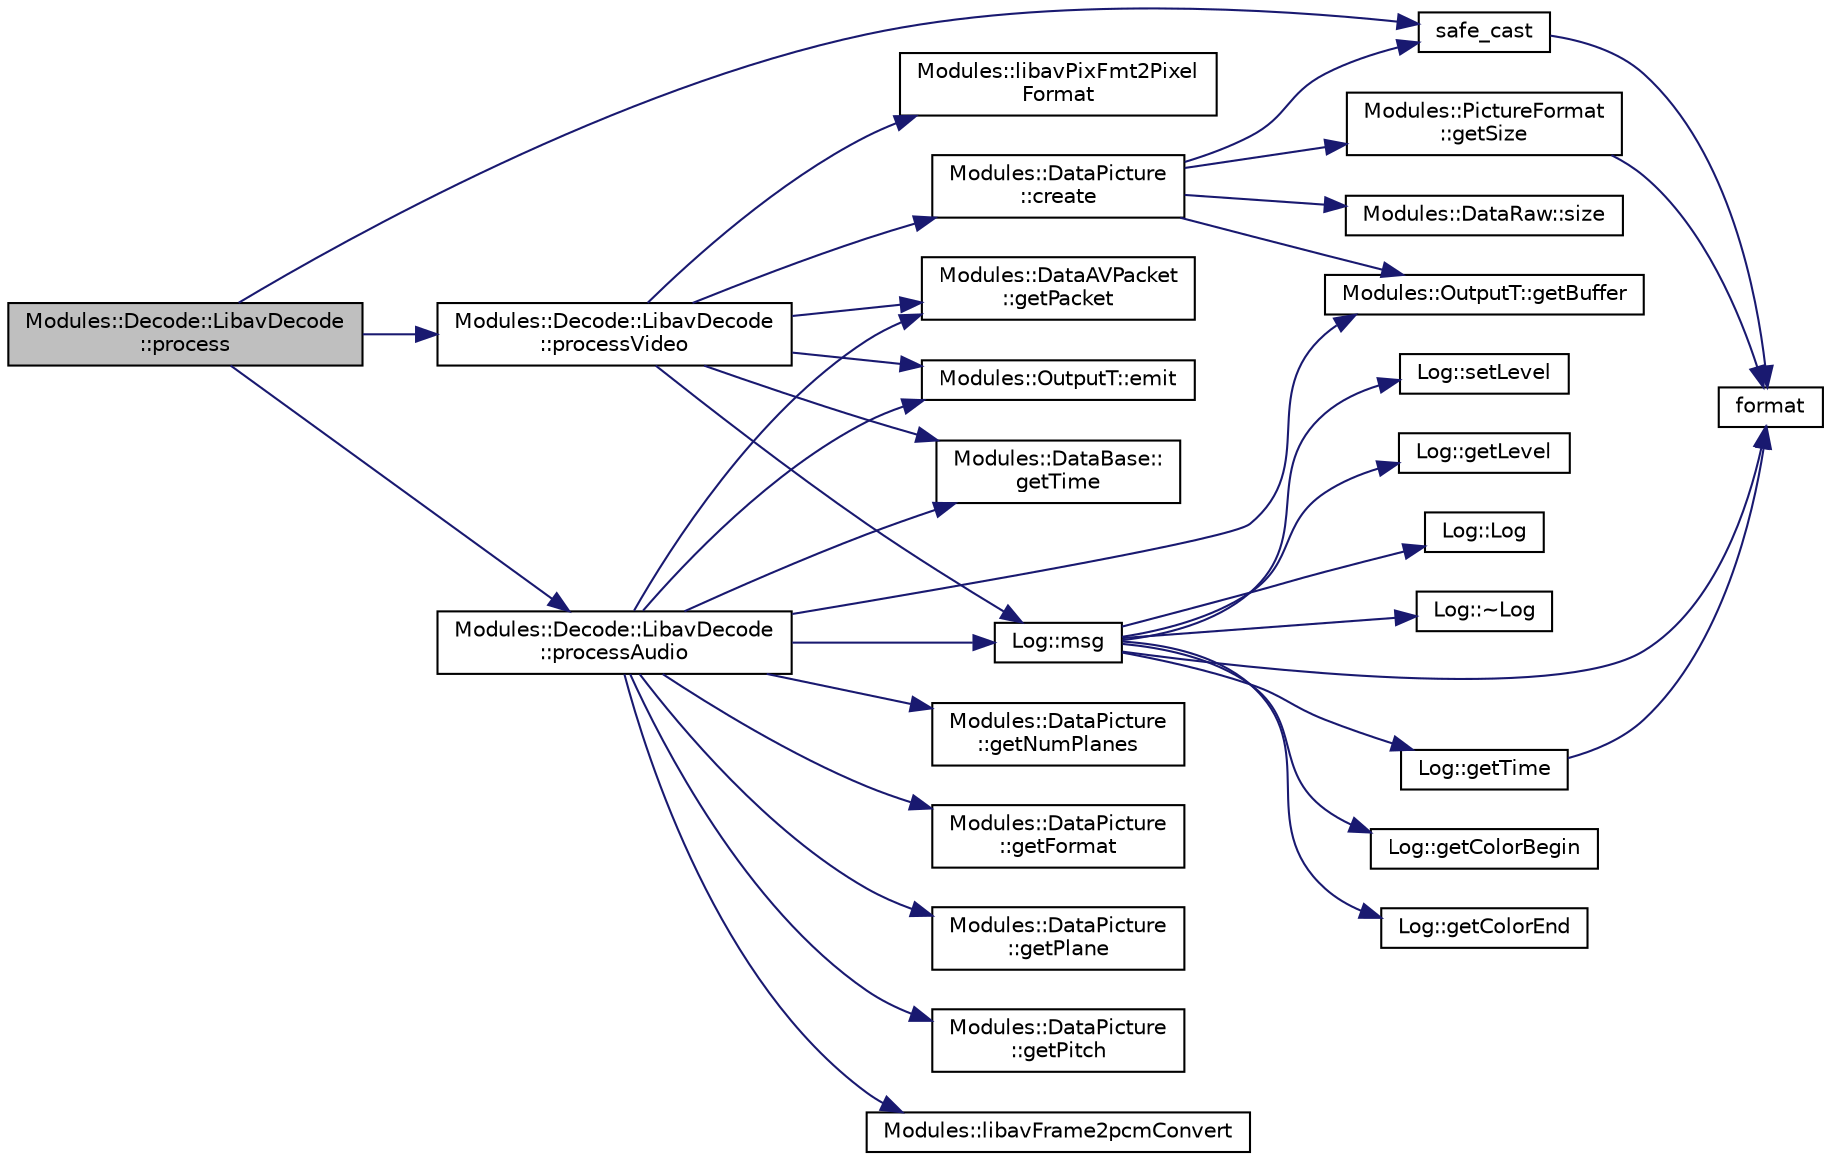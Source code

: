 digraph "Modules::Decode::LibavDecode::process"
{
 // INTERACTIVE_SVG=YES
  edge [fontname="Helvetica",fontsize="10",labelfontname="Helvetica",labelfontsize="10"];
  node [fontname="Helvetica",fontsize="10",shape=record];
  rankdir="LR";
  Node1 [label="Modules::Decode::LibavDecode\l::process",height=0.2,width=0.4,color="black", fillcolor="grey75", style="filled", fontcolor="black"];
  Node1 -> Node2 [color="midnightblue",fontsize="10",style="solid",fontname="Helvetica"];
  Node2 [label="safe_cast",height=0.2,width=0.4,color="black", fillcolor="white", style="filled",URL="$tools_8hpp.html#ad0cd9d62cdc4d8ad0ad279bc6b8d5dc2"];
  Node2 -> Node3 [color="midnightblue",fontsize="10",style="solid",fontname="Helvetica"];
  Node3 [label="format",height=0.2,width=0.4,color="black", fillcolor="white", style="filled",URL="$format_8hpp.html#a3aca22086b5c6398b980286ac7dd89ad"];
  Node1 -> Node4 [color="midnightblue",fontsize="10",style="solid",fontname="Helvetica"];
  Node4 [label="Modules::Decode::LibavDecode\l::processVideo",height=0.2,width=0.4,color="black", fillcolor="white", style="filled",URL="$class_modules_1_1_decode_1_1_libav_decode.html#ab75091c985a1ee27944a23fb4a8b56df"];
  Node4 -> Node5 [color="midnightblue",fontsize="10",style="solid",fontname="Helvetica"];
  Node5 [label="Modules::DataAVPacket\l::getPacket",height=0.2,width=0.4,color="black", fillcolor="white", style="filled",URL="$class_modules_1_1_data_a_v_packet.html#a884de46afb8e3b5abab8424fa791453d"];
  Node4 -> Node6 [color="midnightblue",fontsize="10",style="solid",fontname="Helvetica"];
  Node6 [label="Log::msg",height=0.2,width=0.4,color="black", fillcolor="white", style="filled",URL="$class_log.html#a84056ae8f88a105f7b5fa3770f2f15d8"];
  Node6 -> Node7 [color="midnightblue",fontsize="10",style="solid",fontname="Helvetica"];
  Node7 [label="Log::getColorBegin",height=0.2,width=0.4,color="black", fillcolor="white", style="filled",URL="$class_log.html#a00080fae9f969e7c3eff2f40c7211cb3"];
  Node6 -> Node8 [color="midnightblue",fontsize="10",style="solid",fontname="Helvetica"];
  Node8 [label="Log::getTime",height=0.2,width=0.4,color="black", fillcolor="white", style="filled",URL="$class_log.html#a1e8efa09c5b342ba1f9ba6d13811fa14"];
  Node8 -> Node3 [color="midnightblue",fontsize="10",style="solid",fontname="Helvetica"];
  Node6 -> Node3 [color="midnightblue",fontsize="10",style="solid",fontname="Helvetica"];
  Node6 -> Node9 [color="midnightblue",fontsize="10",style="solid",fontname="Helvetica"];
  Node9 [label="Log::getColorEnd",height=0.2,width=0.4,color="black", fillcolor="white", style="filled",URL="$class_log.html#a1a3e0507d4f5f0486dc7fa8d98954941"];
  Node6 -> Node10 [color="midnightblue",fontsize="10",style="solid",fontname="Helvetica"];
  Node10 [label="Log::setLevel",height=0.2,width=0.4,color="black", fillcolor="white", style="filled",URL="$class_log.html#a64a94fff24e5ed45a1d627d3709b6e52"];
  Node6 -> Node11 [color="midnightblue",fontsize="10",style="solid",fontname="Helvetica"];
  Node11 [label="Log::getLevel",height=0.2,width=0.4,color="black", fillcolor="white", style="filled",URL="$class_log.html#a8def54b27ed38887e1fd074c2ea18a82"];
  Node6 -> Node12 [color="midnightblue",fontsize="10",style="solid",fontname="Helvetica"];
  Node12 [label="Log::Log",height=0.2,width=0.4,color="black", fillcolor="white", style="filled",URL="$class_log.html#af6071a60aa52b6c1b511f99b4bc1b8fe"];
  Node6 -> Node13 [color="midnightblue",fontsize="10",style="solid",fontname="Helvetica"];
  Node13 [label="Log::~Log",height=0.2,width=0.4,color="black", fillcolor="white", style="filled",URL="$class_log.html#a0fbfda88fbee5027c89f6eb121059360"];
  Node4 -> Node14 [color="midnightblue",fontsize="10",style="solid",fontname="Helvetica"];
  Node14 [label="Modules::DataPicture\l::create",height=0.2,width=0.4,color="black", fillcolor="white", style="filled",URL="$class_modules_1_1_data_picture.html#a3e285ad996670565e6c40ec5cf814f99"];
  Node14 -> Node15 [color="midnightblue",fontsize="10",style="solid",fontname="Helvetica"];
  Node15 [label="Modules::DataRaw::size",height=0.2,width=0.4,color="black", fillcolor="white", style="filled",URL="$class_modules_1_1_data_raw.html#ad230afbee33f4a4998f1f63b48761909"];
  Node14 -> Node16 [color="midnightblue",fontsize="10",style="solid",fontname="Helvetica"];
  Node16 [label="Modules::PictureFormat\l::getSize",height=0.2,width=0.4,color="black", fillcolor="white", style="filled",URL="$class_modules_1_1_picture_format.html#a22d6e257fcc2f19811d9468ff784a5a1"];
  Node16 -> Node3 [color="midnightblue",fontsize="10",style="solid",fontname="Helvetica"];
  Node14 -> Node2 [color="midnightblue",fontsize="10",style="solid",fontname="Helvetica"];
  Node14 -> Node17 [color="midnightblue",fontsize="10",style="solid",fontname="Helvetica"];
  Node17 [label="Modules::OutputT::getBuffer",height=0.2,width=0.4,color="black", fillcolor="white", style="filled",URL="$class_modules_1_1_output_t.html#ab6263dca52d17a2498cd88a6c89f9c7c"];
  Node4 -> Node18 [color="midnightblue",fontsize="10",style="solid",fontname="Helvetica"];
  Node18 [label="Modules::libavPixFmt2Pixel\lFormat",height=0.2,width=0.4,color="black", fillcolor="white", style="filled",URL="$namespace_modules.html#af351797b8ebfdb856b4da6098612459c"];
  Node4 -> Node19 [color="midnightblue",fontsize="10",style="solid",fontname="Helvetica"];
  Node19 [label="Modules::DataBase::\lgetTime",height=0.2,width=0.4,color="black", fillcolor="white", style="filled",URL="$class_modules_1_1_data_base.html#ad6fd0319bafa4c3d919ec496399bacc4"];
  Node4 -> Node20 [color="midnightblue",fontsize="10",style="solid",fontname="Helvetica"];
  Node20 [label="Modules::OutputT::emit",height=0.2,width=0.4,color="black", fillcolor="white", style="filled",URL="$class_modules_1_1_output_t.html#ae88c40c22415f35248f12f2018bddb4c"];
  Node1 -> Node21 [color="midnightblue",fontsize="10",style="solid",fontname="Helvetica"];
  Node21 [label="Modules::Decode::LibavDecode\l::processAudio",height=0.2,width=0.4,color="black", fillcolor="white", style="filled",URL="$class_modules_1_1_decode_1_1_libav_decode.html#aebd3c864198593296bd3e4a2a2befc83"];
  Node21 -> Node5 [color="midnightblue",fontsize="10",style="solid",fontname="Helvetica"];
  Node21 -> Node6 [color="midnightblue",fontsize="10",style="solid",fontname="Helvetica"];
  Node21 -> Node17 [color="midnightblue",fontsize="10",style="solid",fontname="Helvetica"];
  Node21 -> Node22 [color="midnightblue",fontsize="10",style="solid",fontname="Helvetica"];
  Node22 [label="Modules::libavFrame2pcmConvert",height=0.2,width=0.4,color="black", fillcolor="white", style="filled",URL="$namespace_modules.html#a43ca8efa5be91d38d0fe16b093d937e6"];
  Node21 -> Node19 [color="midnightblue",fontsize="10",style="solid",fontname="Helvetica"];
  Node21 -> Node20 [color="midnightblue",fontsize="10",style="solid",fontname="Helvetica"];
  Node21 -> Node23 [color="midnightblue",fontsize="10",style="solid",fontname="Helvetica"];
  Node23 [label="Modules::DataPicture\l::getNumPlanes",height=0.2,width=0.4,color="black", fillcolor="white", style="filled",URL="$class_modules_1_1_data_picture.html#a08d9f4fa915b08a5bd2cbe0fd1569d16"];
  Node21 -> Node24 [color="midnightblue",fontsize="10",style="solid",fontname="Helvetica"];
  Node24 [label="Modules::DataPicture\l::getFormat",height=0.2,width=0.4,color="black", fillcolor="white", style="filled",URL="$class_modules_1_1_data_picture.html#a190686aefbdbe4a691158d69de0cbdb1"];
  Node21 -> Node25 [color="midnightblue",fontsize="10",style="solid",fontname="Helvetica"];
  Node25 [label="Modules::DataPicture\l::getPlane",height=0.2,width=0.4,color="black", fillcolor="white", style="filled",URL="$class_modules_1_1_data_picture.html#a35e4a2be7600174659c9d56cac8068bb"];
  Node21 -> Node26 [color="midnightblue",fontsize="10",style="solid",fontname="Helvetica"];
  Node26 [label="Modules::DataPicture\l::getPitch",height=0.2,width=0.4,color="black", fillcolor="white", style="filled",URL="$class_modules_1_1_data_picture.html#abfa3643e4334b204688fed7c40e2f907"];
}

